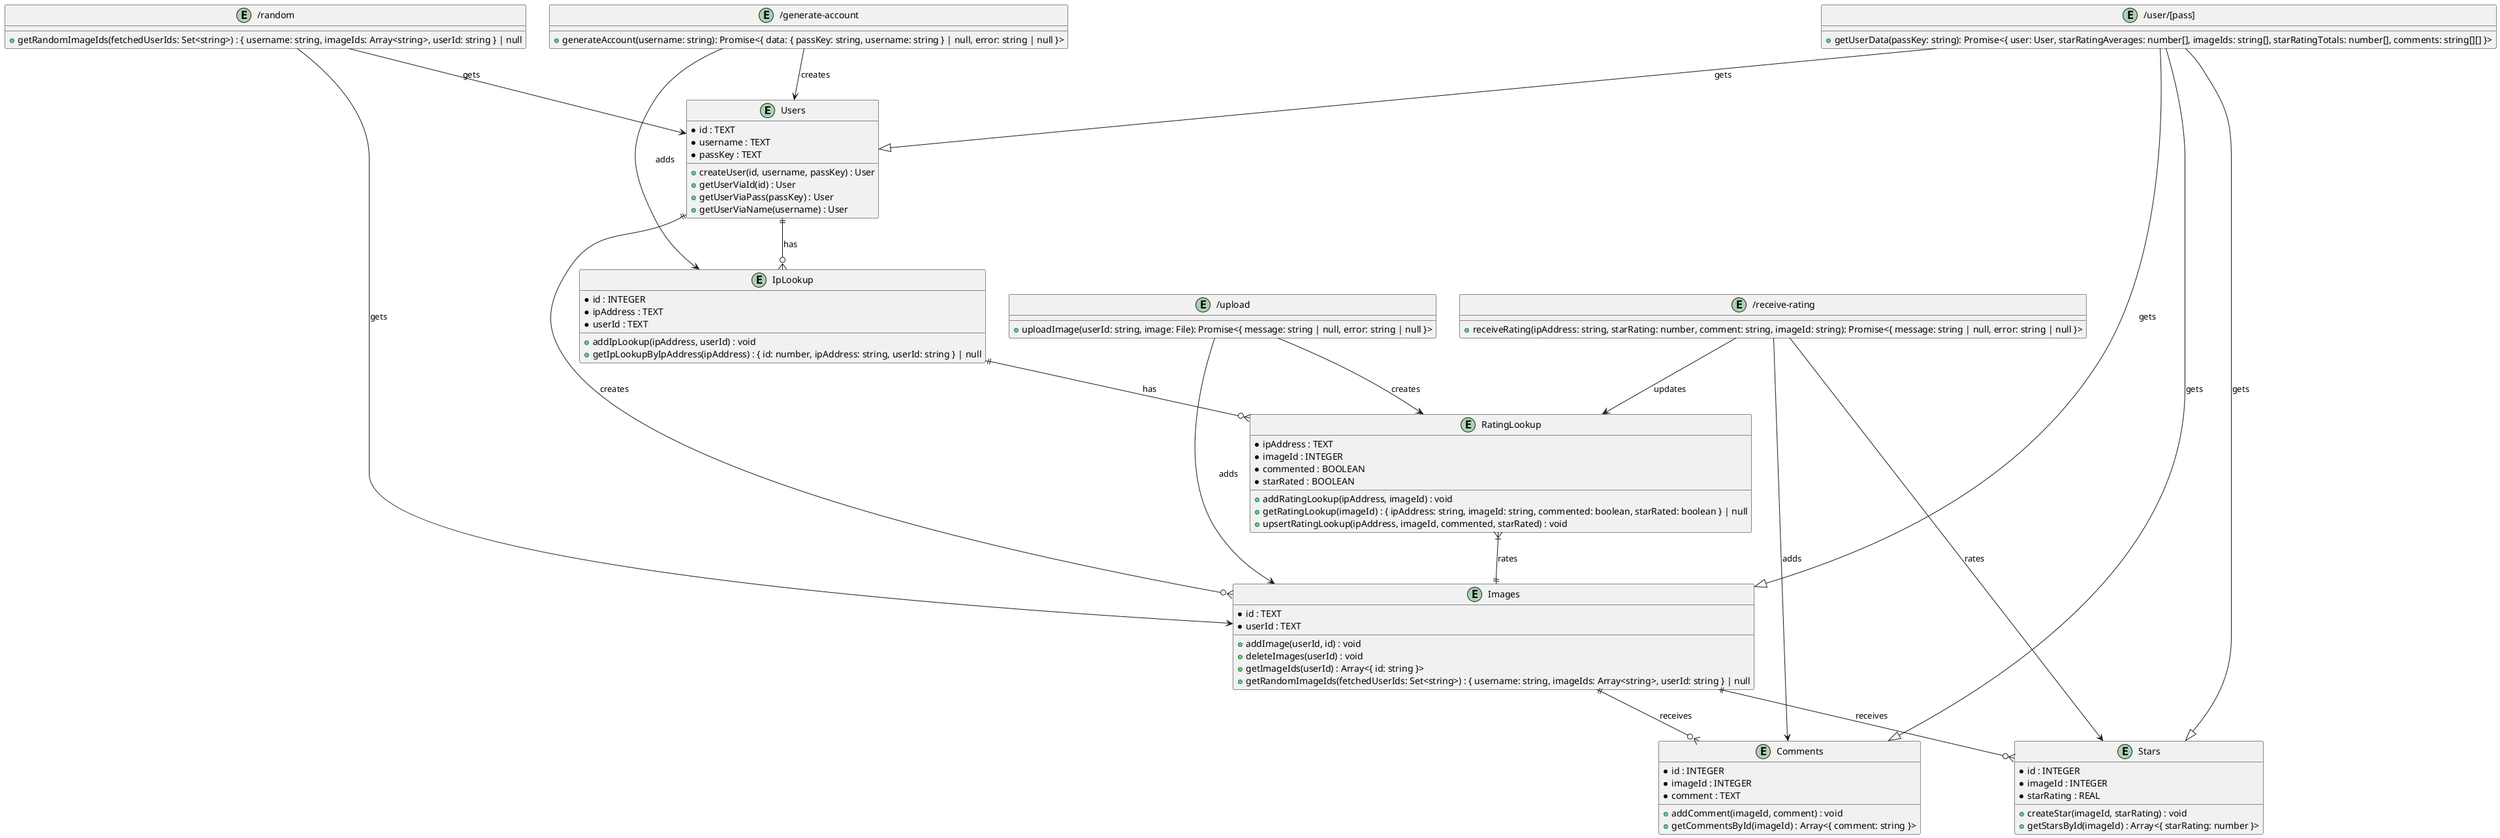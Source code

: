 ```
@startuml

entity "Users" as users {
  *id : TEXT
  *username : TEXT
  *passKey : TEXT
  +createUser(id, username, passKey) : User
  +getUserViaId(id) : User
  +getUserViaPass(passKey) : User
  +getUserViaName(username) : User
}

entity "Images" as images {
  *id : TEXT
  *userId : TEXT
  +addImage(userId, id) : void
  +deleteImages(userId) : void
  +getImageIds(userId) : Array<{ id: string }>
  +getRandomImageIds(fetchedUserIds: Set<string>) : { username: string, imageIds: Array<string>, userId: string } | null
}

entity "Stars" as stars {
  *id : INTEGER
  *imageId : INTEGER
  *starRating : REAL
  +createStar(imageId, starRating) : void
  +getStarsById(imageId) : Array<{ starRating: number }>
}

entity "Comments" as comments {
  *id : INTEGER
  *imageId : INTEGER
  *comment : TEXT
  +addComment(imageId, comment) : void
  +getCommentsById(imageId) : Array<{ comment: string }>
}

entity "IpLookup" as ipLookup {
  *id : INTEGER
  *ipAddress : TEXT
  *userId : TEXT
  +addIpLookup(ipAddress, userId) : void
  +getIpLookupByIpAddress(ipAddress) : { id: number, ipAddress: string, userId: string } | null
}

entity "RatingLookup" as ratingLookup {
  *ipAddress : TEXT
  *imageId : INTEGER
  *commented : BOOLEAN
  *starRated : BOOLEAN
  +addRatingLookup(ipAddress, imageId) : void
  +getRatingLookup(imageId) : { ipAddress: string, imageId: string, commented: boolean, starRated: boolean } | null
  +upsertRatingLookup(ipAddress, imageId, commented, starRated) : void
}

entity "/random" as random {
  +getRandomImageIds(fetchedUserIds: Set<string>) : { username: string, imageIds: Array<string>, userId: string } | null
}

entity "/generate-account" as generateAccount {
  +generateAccount(username: string): Promise<{ data: { passKey: string, username: string } | null, error: string | null }>
}

entity "/receive-rating" as receiveRating {
  +receiveRating(ipAddress: string, starRating: number, comment: string, imageId: string): Promise<{ message: string | null, error: string | null }>
}

entity "/upload" as upload {
  +uploadImage(userId: string, image: File): Promise<{ message: string | null, error: string | null }>
}

entity "/user/[pass]" as userPass {
  +getUserData(passKey: string): Promise<{ user: User, starRatingAverages: number[], imageIds: string[], starRatingTotals: number[], comments: string[][] }>
}

users ||--o{ images : "creates"
images ||--o{ stars : "receives"
images ||--o{ comments : "receives"
users ||--o{ ipLookup : "has"
ipLookup ||--o{ ratingLookup : "has"
ratingLookup }|--|| images : "rates"

random --> images : "gets"
random --> users : "gets"

generateAccount --> users : "creates"
generateAccount --> ipLookup : "adds"

receiveRating --> stars : "rates"
receiveRating --> comments : "adds"
receiveRating --> ratingLookup : "updates"

upload --> images : "adds"
upload --> ratingLookup : "creates"

userPass --|> users : "gets"
userPass --|> images : "gets"
userPass --|> comments : "gets"
userPass --|> stars : "gets"

@enduml
```